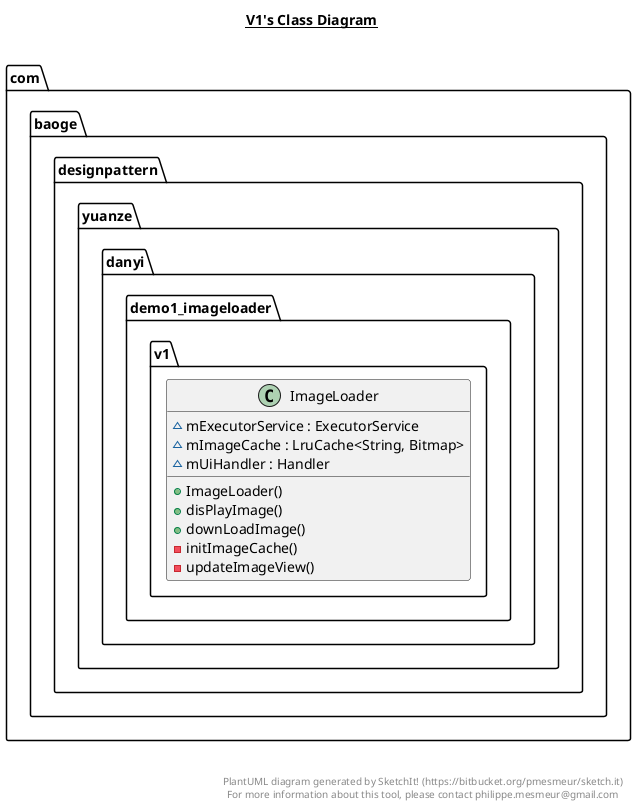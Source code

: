 @startuml

title __V1's Class Diagram__\n

  namespace com.baoge.designpattern {
    namespace yuanze.danyi.demo1_imageloader.v1 {
      class com.baoge.designpattern.yuanze.danyi.demo1_imageloader.v1.ImageLoader {
          ~ mExecutorService : ExecutorService
          ~ mImageCache : LruCache<String, Bitmap>
          ~ mUiHandler : Handler
          + ImageLoader()
          + disPlayImage()
          + downLoadImage()
          - initImageCache()
          - updateImageView()
      }
    }
  }
  



right footer


PlantUML diagram generated by SketchIt! (https://bitbucket.org/pmesmeur/sketch.it)
For more information about this tool, please contact philippe.mesmeur@gmail.com
endfooter

@enduml
